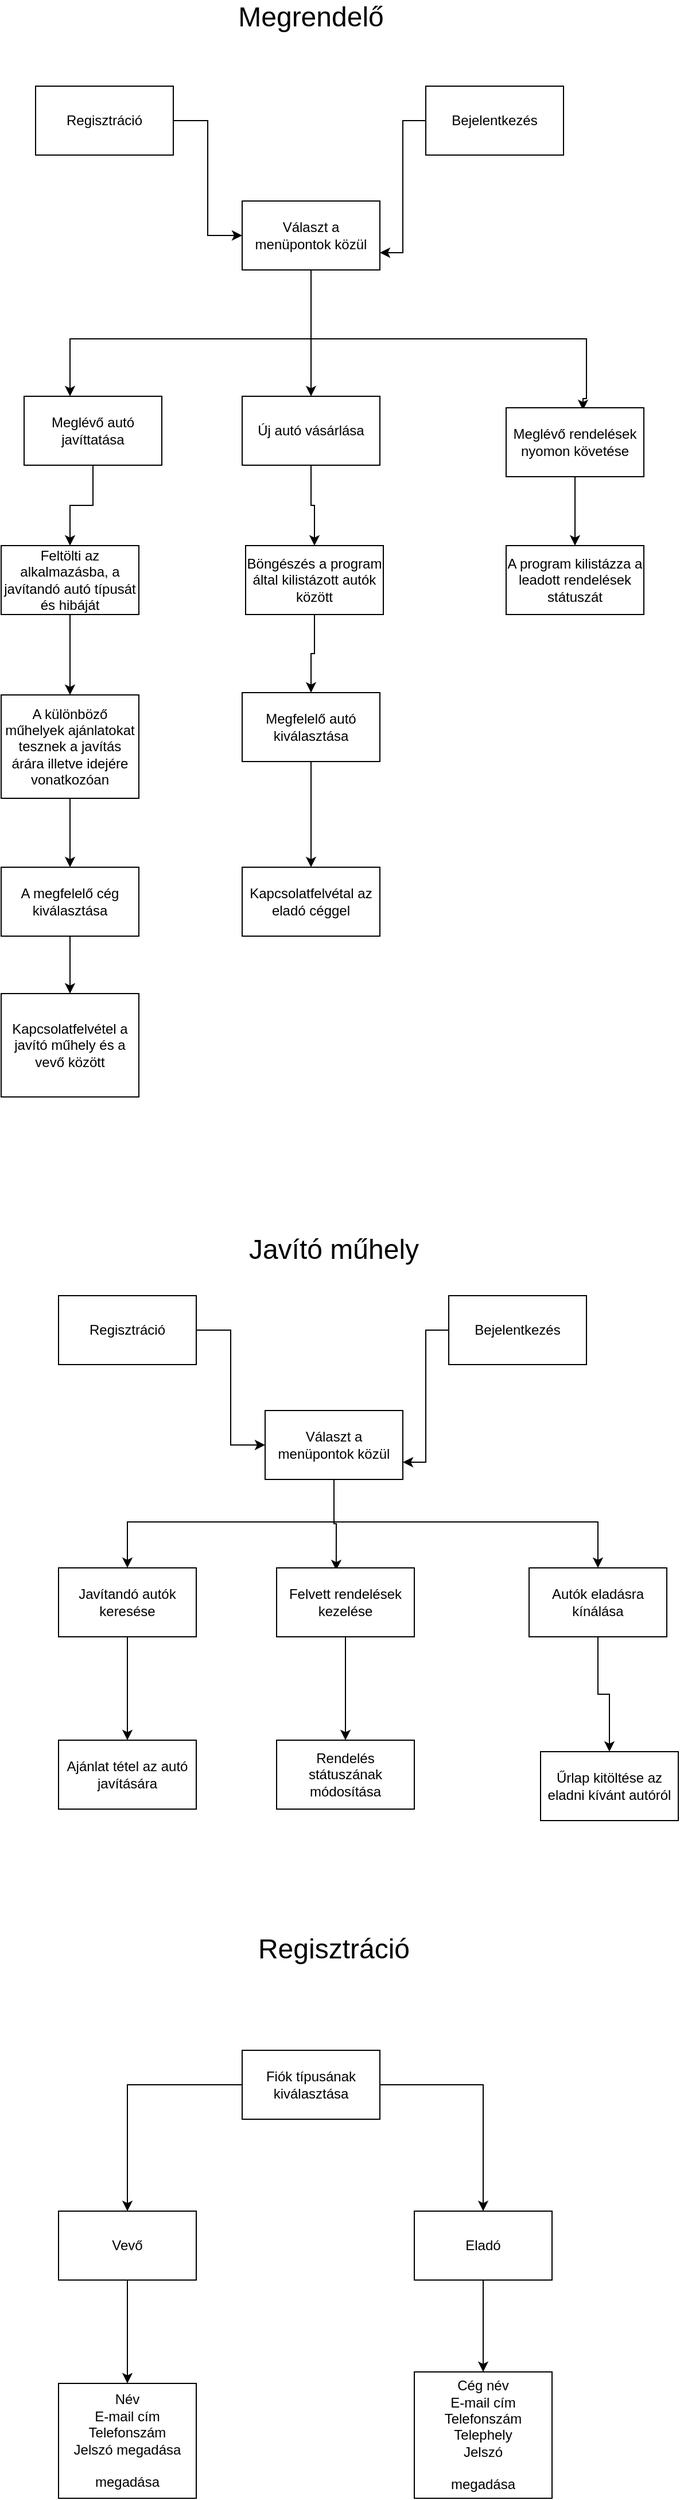 <mxfile version="12.0.0" pages="1"><diagram id="TgKdOnFsl65kQ7Fe1jvQ" name="Page-1"><mxGraphModel dx="868" dy="450" grid="1" gridSize="10" guides="1" tooltips="1" connect="1" arrows="1" fold="1" page="1" pageScale="1" pageWidth="827" pageHeight="1169" math="0" shadow="0"><root><mxCell id="0"/><mxCell id="1" parent="0"/><mxCell id="KZqk6wZsN5TYAlGgU_zA-6" style="edgeStyle=orthogonalEdgeStyle;rounded=0;orthogonalLoop=1;jettySize=auto;html=1;entryX=0;entryY=0.5;entryDx=0;entryDy=0;" edge="1" parent="1" source="KZqk6wZsN5TYAlGgU_zA-1" target="KZqk6wZsN5TYAlGgU_zA-5"><mxGeometry relative="1" as="geometry"/></mxCell><mxCell id="KZqk6wZsN5TYAlGgU_zA-1" value="Regisztráció" style="rounded=0;whiteSpace=wrap;html=1;" vertex="1" parent="1"><mxGeometry x="110" y="100" width="120" height="60" as="geometry"/></mxCell><mxCell id="KZqk6wZsN5TYAlGgU_zA-2" value="&lt;font style=&quot;font-size: 24px&quot;&gt;Megrendelő&lt;/font&gt;" style="text;html=1;strokeColor=none;fillColor=none;align=center;verticalAlign=middle;whiteSpace=wrap;rounded=0;" vertex="1" parent="1"><mxGeometry x="330" y="30" width="40" height="20" as="geometry"/></mxCell><mxCell id="KZqk6wZsN5TYAlGgU_zA-7" style="edgeStyle=orthogonalEdgeStyle;rounded=0;orthogonalLoop=1;jettySize=auto;html=1;entryX=1;entryY=0.75;entryDx=0;entryDy=0;" edge="1" parent="1" source="KZqk6wZsN5TYAlGgU_zA-4" target="KZqk6wZsN5TYAlGgU_zA-5"><mxGeometry relative="1" as="geometry"/></mxCell><mxCell id="KZqk6wZsN5TYAlGgU_zA-4" value="Bejelentkezés" style="rounded=0;whiteSpace=wrap;html=1;" vertex="1" parent="1"><mxGeometry x="450" y="100" width="120" height="60" as="geometry"/></mxCell><mxCell id="KZqk6wZsN5TYAlGgU_zA-10" style="edgeStyle=orthogonalEdgeStyle;rounded=0;orthogonalLoop=1;jettySize=auto;html=1;" edge="1" parent="1" source="KZqk6wZsN5TYAlGgU_zA-5" target="KZqk6wZsN5TYAlGgU_zA-9"><mxGeometry relative="1" as="geometry"><Array as="points"><mxPoint x="350" y="320"/><mxPoint x="140" y="320"/></Array></mxGeometry></mxCell><mxCell id="KZqk6wZsN5TYAlGgU_zA-12" style="edgeStyle=orthogonalEdgeStyle;rounded=0;orthogonalLoop=1;jettySize=auto;html=1;entryX=0.5;entryY=0;entryDx=0;entryDy=0;" edge="1" parent="1" source="KZqk6wZsN5TYAlGgU_zA-5" target="KZqk6wZsN5TYAlGgU_zA-11"><mxGeometry relative="1" as="geometry"><Array as="points"><mxPoint x="350" y="360"/></Array></mxGeometry></mxCell><mxCell id="KZqk6wZsN5TYAlGgU_zA-20" style="edgeStyle=orthogonalEdgeStyle;rounded=0;orthogonalLoop=1;jettySize=auto;html=1;entryX=0.558;entryY=0.033;entryDx=0;entryDy=0;entryPerimeter=0;" edge="1" parent="1" source="KZqk6wZsN5TYAlGgU_zA-5" target="KZqk6wZsN5TYAlGgU_zA-19"><mxGeometry relative="1" as="geometry"><Array as="points"><mxPoint x="350" y="320"/><mxPoint x="590" y="320"/><mxPoint x="590" y="372"/></Array></mxGeometry></mxCell><mxCell id="KZqk6wZsN5TYAlGgU_zA-5" value="Választ a menüpontok közül" style="rounded=0;whiteSpace=wrap;html=1;" vertex="1" parent="1"><mxGeometry x="290" y="200" width="120" height="60" as="geometry"/></mxCell><mxCell id="KZqk6wZsN5TYAlGgU_zA-14" style="edgeStyle=orthogonalEdgeStyle;rounded=0;orthogonalLoop=1;jettySize=auto;html=1;entryX=0.5;entryY=0;entryDx=0;entryDy=0;" edge="1" parent="1" source="KZqk6wZsN5TYAlGgU_zA-9" target="KZqk6wZsN5TYAlGgU_zA-13"><mxGeometry relative="1" as="geometry"/></mxCell><mxCell id="KZqk6wZsN5TYAlGgU_zA-9" value="Meglévő autó javíttatása" style="rounded=0;whiteSpace=wrap;html=1;" vertex="1" parent="1"><mxGeometry x="100" y="370" width="120" height="60" as="geometry"/></mxCell><mxCell id="KZqk6wZsN5TYAlGgU_zA-22" style="edgeStyle=orthogonalEdgeStyle;rounded=0;orthogonalLoop=1;jettySize=auto;html=1;" edge="1" parent="1" source="KZqk6wZsN5TYAlGgU_zA-11" target="KZqk6wZsN5TYAlGgU_zA-21"><mxGeometry relative="1" as="geometry"/></mxCell><mxCell id="KZqk6wZsN5TYAlGgU_zA-11" value="Új autó vásárlása" style="rounded=0;whiteSpace=wrap;html=1;" vertex="1" parent="1"><mxGeometry x="290" y="370" width="120" height="60" as="geometry"/></mxCell><mxCell id="KZqk6wZsN5TYAlGgU_zA-16" style="edgeStyle=orthogonalEdgeStyle;rounded=0;orthogonalLoop=1;jettySize=auto;html=1;entryX=0.5;entryY=0;entryDx=0;entryDy=0;" edge="1" parent="1" source="KZqk6wZsN5TYAlGgU_zA-13" target="KZqk6wZsN5TYAlGgU_zA-15"><mxGeometry relative="1" as="geometry"/></mxCell><mxCell id="KZqk6wZsN5TYAlGgU_zA-13" value="Feltölti az alkalmazásba, a javítandó autó típusát és hibáját" style="rounded=0;whiteSpace=wrap;html=1;" vertex="1" parent="1"><mxGeometry x="80" y="500" width="120" height="60" as="geometry"/></mxCell><mxCell id="KZqk6wZsN5TYAlGgU_zA-28" style="edgeStyle=orthogonalEdgeStyle;rounded=0;orthogonalLoop=1;jettySize=auto;html=1;entryX=0.5;entryY=0;entryDx=0;entryDy=0;" edge="1" parent="1" source="KZqk6wZsN5TYAlGgU_zA-15" target="KZqk6wZsN5TYAlGgU_zA-27"><mxGeometry relative="1" as="geometry"/></mxCell><mxCell id="KZqk6wZsN5TYAlGgU_zA-15" value="A különböző műhelyek ajánlatokat tesznek a javítás árára illetve idejére vonatkozóan" style="rounded=0;whiteSpace=wrap;html=1;" vertex="1" parent="1"><mxGeometry x="80" y="630" width="120" height="90" as="geometry"/></mxCell><mxCell id="KZqk6wZsN5TYAlGgU_zA-17" value="Kapcsolatfelvétel a javító műhely és a vevő között" style="rounded=0;whiteSpace=wrap;html=1;" vertex="1" parent="1"><mxGeometry x="80" y="890" width="120" height="90" as="geometry"/></mxCell><mxCell id="KZqk6wZsN5TYAlGgU_zA-31" style="edgeStyle=orthogonalEdgeStyle;rounded=0;orthogonalLoop=1;jettySize=auto;html=1;" edge="1" parent="1" source="KZqk6wZsN5TYAlGgU_zA-19" target="KZqk6wZsN5TYAlGgU_zA-30"><mxGeometry relative="1" as="geometry"/></mxCell><mxCell id="KZqk6wZsN5TYAlGgU_zA-19" value="Meglévő rendelések nyomon követése" style="rounded=0;whiteSpace=wrap;html=1;" vertex="1" parent="1"><mxGeometry x="520" y="380" width="120" height="60" as="geometry"/></mxCell><mxCell id="KZqk6wZsN5TYAlGgU_zA-24" style="edgeStyle=orthogonalEdgeStyle;rounded=0;orthogonalLoop=1;jettySize=auto;html=1;" edge="1" parent="1" source="KZqk6wZsN5TYAlGgU_zA-21" target="KZqk6wZsN5TYAlGgU_zA-23"><mxGeometry relative="1" as="geometry"/></mxCell><mxCell id="KZqk6wZsN5TYAlGgU_zA-21" value="Böngészés a program által kilistázott autók között" style="rounded=0;whiteSpace=wrap;html=1;" vertex="1" parent="1"><mxGeometry x="293" y="500" width="120" height="60" as="geometry"/></mxCell><mxCell id="KZqk6wZsN5TYAlGgU_zA-26" style="edgeStyle=orthogonalEdgeStyle;rounded=0;orthogonalLoop=1;jettySize=auto;html=1;entryX=0.5;entryY=0;entryDx=0;entryDy=0;" edge="1" parent="1" source="KZqk6wZsN5TYAlGgU_zA-23" target="KZqk6wZsN5TYAlGgU_zA-25"><mxGeometry relative="1" as="geometry"/></mxCell><mxCell id="KZqk6wZsN5TYAlGgU_zA-23" value="Megfelelő autó kiválasztása" style="rounded=0;whiteSpace=wrap;html=1;" vertex="1" parent="1"><mxGeometry x="290" y="628" width="120" height="60" as="geometry"/></mxCell><mxCell id="KZqk6wZsN5TYAlGgU_zA-25" value="Kapcsolatfelvétal az eladó céggel" style="rounded=0;whiteSpace=wrap;html=1;" vertex="1" parent="1"><mxGeometry x="290" y="780" width="120" height="60" as="geometry"/></mxCell><mxCell id="KZqk6wZsN5TYAlGgU_zA-29" style="edgeStyle=orthogonalEdgeStyle;rounded=0;orthogonalLoop=1;jettySize=auto;html=1;entryX=0.5;entryY=0;entryDx=0;entryDy=0;" edge="1" parent="1" source="KZqk6wZsN5TYAlGgU_zA-27" target="KZqk6wZsN5TYAlGgU_zA-17"><mxGeometry relative="1" as="geometry"/></mxCell><mxCell id="KZqk6wZsN5TYAlGgU_zA-27" value="&lt;span style=&quot;white-space: normal&quot;&gt;A megfelelő cég kiválasztása&lt;/span&gt;" style="rounded=0;whiteSpace=wrap;html=1;" vertex="1" parent="1"><mxGeometry x="80" y="780" width="120" height="60" as="geometry"/></mxCell><mxCell id="KZqk6wZsN5TYAlGgU_zA-30" value="A program kilistázza a leadott rendelések státuszát" style="rounded=0;whiteSpace=wrap;html=1;" vertex="1" parent="1"><mxGeometry x="520" y="500" width="120" height="60" as="geometry"/></mxCell><mxCell id="KZqk6wZsN5TYAlGgU_zA-33" value="&lt;font style=&quot;font-size: 24px&quot;&gt;Javító műhely&lt;/font&gt;" style="text;html=1;strokeColor=none;fillColor=none;align=center;verticalAlign=middle;whiteSpace=wrap;rounded=0;" vertex="1" parent="1"><mxGeometry x="290" y="1103" width="160" height="20" as="geometry"/></mxCell><mxCell id="KZqk6wZsN5TYAlGgU_zA-34" style="edgeStyle=orthogonalEdgeStyle;rounded=0;orthogonalLoop=1;jettySize=auto;html=1;entryX=0;entryY=0.5;entryDx=0;entryDy=0;" edge="1" parent="1" source="KZqk6wZsN5TYAlGgU_zA-35" target="KZqk6wZsN5TYAlGgU_zA-38"><mxGeometry relative="1" as="geometry"/></mxCell><mxCell id="KZqk6wZsN5TYAlGgU_zA-35" value="Regisztráció" style="rounded=0;whiteSpace=wrap;html=1;" vertex="1" parent="1"><mxGeometry x="130" y="1153" width="120" height="60" as="geometry"/></mxCell><mxCell id="KZqk6wZsN5TYAlGgU_zA-36" style="edgeStyle=orthogonalEdgeStyle;rounded=0;orthogonalLoop=1;jettySize=auto;html=1;entryX=1;entryY=0.75;entryDx=0;entryDy=0;" edge="1" parent="1" source="KZqk6wZsN5TYAlGgU_zA-37" target="KZqk6wZsN5TYAlGgU_zA-38"><mxGeometry relative="1" as="geometry"/></mxCell><mxCell id="KZqk6wZsN5TYAlGgU_zA-37" value="Bejelentkezés" style="rounded=0;whiteSpace=wrap;html=1;" vertex="1" parent="1"><mxGeometry x="470" y="1153" width="120" height="60" as="geometry"/></mxCell><mxCell id="KZqk6wZsN5TYAlGgU_zA-47" style="edgeStyle=orthogonalEdgeStyle;rounded=0;orthogonalLoop=1;jettySize=auto;html=1;entryX=0.433;entryY=0.033;entryDx=0;entryDy=0;entryPerimeter=0;" edge="1" parent="1" source="KZqk6wZsN5TYAlGgU_zA-38" target="KZqk6wZsN5TYAlGgU_zA-42"><mxGeometry relative="1" as="geometry"/></mxCell><mxCell id="KZqk6wZsN5TYAlGgU_zA-48" style="edgeStyle=orthogonalEdgeStyle;rounded=0;orthogonalLoop=1;jettySize=auto;html=1;" edge="1" parent="1" source="KZqk6wZsN5TYAlGgU_zA-38" target="KZqk6wZsN5TYAlGgU_zA-40"><mxGeometry relative="1" as="geometry"><Array as="points"><mxPoint x="370" y="1350"/><mxPoint x="190" y="1350"/></Array></mxGeometry></mxCell><mxCell id="KZqk6wZsN5TYAlGgU_zA-49" style="edgeStyle=orthogonalEdgeStyle;rounded=0;orthogonalLoop=1;jettySize=auto;html=1;" edge="1" parent="1" source="KZqk6wZsN5TYAlGgU_zA-38" target="KZqk6wZsN5TYAlGgU_zA-45"><mxGeometry relative="1" as="geometry"><Array as="points"><mxPoint x="370" y="1350"/><mxPoint x="600" y="1350"/></Array></mxGeometry></mxCell><mxCell id="KZqk6wZsN5TYAlGgU_zA-38" value="Választ a menüpontok közül" style="rounded=0;whiteSpace=wrap;html=1;" vertex="1" parent="1"><mxGeometry x="310" y="1253" width="120" height="60" as="geometry"/></mxCell><mxCell id="KZqk6wZsN5TYAlGgU_zA-51" style="edgeStyle=orthogonalEdgeStyle;rounded=0;orthogonalLoop=1;jettySize=auto;html=1;" edge="1" parent="1" source="KZqk6wZsN5TYAlGgU_zA-40" target="KZqk6wZsN5TYAlGgU_zA-41"><mxGeometry relative="1" as="geometry"/></mxCell><mxCell id="KZqk6wZsN5TYAlGgU_zA-40" value="Javítandó autók keresése" style="rounded=0;whiteSpace=wrap;html=1;" vertex="1" parent="1"><mxGeometry x="130" y="1390" width="120" height="60" as="geometry"/></mxCell><mxCell id="KZqk6wZsN5TYAlGgU_zA-41" value="Ajánlat tétel az autó javítására" style="rounded=0;whiteSpace=wrap;html=1;" vertex="1" parent="1"><mxGeometry x="130" y="1540" width="120" height="60" as="geometry"/></mxCell><mxCell id="KZqk6wZsN5TYAlGgU_zA-50" style="edgeStyle=orthogonalEdgeStyle;rounded=0;orthogonalLoop=1;jettySize=auto;html=1;" edge="1" parent="1" source="KZqk6wZsN5TYAlGgU_zA-42" target="KZqk6wZsN5TYAlGgU_zA-43"><mxGeometry relative="1" as="geometry"/></mxCell><mxCell id="KZqk6wZsN5TYAlGgU_zA-42" value="Felvett rendelések kezelése" style="rounded=0;whiteSpace=wrap;html=1;" vertex="1" parent="1"><mxGeometry x="320" y="1390" width="120" height="60" as="geometry"/></mxCell><mxCell id="KZqk6wZsN5TYAlGgU_zA-43" value="Rendelés státuszának módosítása" style="rounded=0;whiteSpace=wrap;html=1;" vertex="1" parent="1"><mxGeometry x="320" y="1540" width="120" height="60" as="geometry"/></mxCell><mxCell id="KZqk6wZsN5TYAlGgU_zA-52" style="edgeStyle=orthogonalEdgeStyle;rounded=0;orthogonalLoop=1;jettySize=auto;html=1;" edge="1" parent="1" source="KZqk6wZsN5TYAlGgU_zA-45" target="KZqk6wZsN5TYAlGgU_zA-46"><mxGeometry relative="1" as="geometry"/></mxCell><mxCell id="KZqk6wZsN5TYAlGgU_zA-45" value="Autók eladásra kínálása" style="rounded=0;whiteSpace=wrap;html=1;" vertex="1" parent="1"><mxGeometry x="540" y="1390" width="120" height="60" as="geometry"/></mxCell><mxCell id="KZqk6wZsN5TYAlGgU_zA-46" value="Űrlap kitöltése az eladni kívánt autóról" style="rounded=0;whiteSpace=wrap;html=1;" vertex="1" parent="1"><mxGeometry x="550" y="1550" width="120" height="60" as="geometry"/></mxCell><mxCell id="KZqk6wZsN5TYAlGgU_zA-53" value="&lt;font style=&quot;font-size: 24px&quot;&gt;Regisztráció&lt;/font&gt;" style="text;html=1;strokeColor=none;fillColor=none;align=center;verticalAlign=middle;whiteSpace=wrap;rounded=0;" vertex="1" parent="1"><mxGeometry x="290" y="1712" width="160" height="20" as="geometry"/></mxCell><mxCell id="KZqk6wZsN5TYAlGgU_zA-61" style="edgeStyle=orthogonalEdgeStyle;rounded=0;orthogonalLoop=1;jettySize=auto;html=1;" edge="1" parent="1" source="KZqk6wZsN5TYAlGgU_zA-54" target="KZqk6wZsN5TYAlGgU_zA-55"><mxGeometry relative="1" as="geometry"/></mxCell><mxCell id="KZqk6wZsN5TYAlGgU_zA-62" style="edgeStyle=orthogonalEdgeStyle;rounded=0;orthogonalLoop=1;jettySize=auto;html=1;" edge="1" parent="1" source="KZqk6wZsN5TYAlGgU_zA-54" target="KZqk6wZsN5TYAlGgU_zA-56"><mxGeometry relative="1" as="geometry"/></mxCell><mxCell id="KZqk6wZsN5TYAlGgU_zA-54" value="Fiók típusának kiválasztása" style="rounded=0;whiteSpace=wrap;html=1;" vertex="1" parent="1"><mxGeometry x="290" y="1810" width="120" height="60" as="geometry"/></mxCell><mxCell id="KZqk6wZsN5TYAlGgU_zA-64" style="edgeStyle=orthogonalEdgeStyle;rounded=0;orthogonalLoop=1;jettySize=auto;html=1;" edge="1" parent="1" source="KZqk6wZsN5TYAlGgU_zA-55" target="KZqk6wZsN5TYAlGgU_zA-57"><mxGeometry relative="1" as="geometry"/></mxCell><mxCell id="KZqk6wZsN5TYAlGgU_zA-55" value="Vevő" style="rounded=0;whiteSpace=wrap;html=1;" vertex="1" parent="1"><mxGeometry x="130" y="1950" width="120" height="60" as="geometry"/></mxCell><mxCell id="KZqk6wZsN5TYAlGgU_zA-63" style="edgeStyle=orthogonalEdgeStyle;rounded=0;orthogonalLoop=1;jettySize=auto;html=1;" edge="1" parent="1" source="KZqk6wZsN5TYAlGgU_zA-56" target="KZqk6wZsN5TYAlGgU_zA-58"><mxGeometry relative="1" as="geometry"/></mxCell><mxCell id="KZqk6wZsN5TYAlGgU_zA-56" value="Eladó" style="rounded=0;whiteSpace=wrap;html=1;" vertex="1" parent="1"><mxGeometry x="440" y="1950" width="120" height="60" as="geometry"/></mxCell><mxCell id="KZqk6wZsN5TYAlGgU_zA-57" value="Név&lt;br&gt;E-mail cím&lt;br&gt;Telefonszám&lt;br&gt;Jelszó megadása&lt;br&gt;&lt;br&gt;megadása" style="rounded=0;whiteSpace=wrap;html=1;" vertex="1" parent="1"><mxGeometry x="130" y="2100" width="120" height="100" as="geometry"/></mxCell><mxCell id="KZqk6wZsN5TYAlGgU_zA-58" value="Cég név&lt;br&gt;E-mail cím&lt;br&gt;Telefonszám&lt;br&gt;Telephely&lt;br&gt;Jelszó&lt;br&gt;&lt;br&gt;megadása" style="rounded=0;whiteSpace=wrap;html=1;" vertex="1" parent="1"><mxGeometry x="440" y="2090" width="120" height="110" as="geometry"/></mxCell></root></mxGraphModel></diagram></mxfile>
